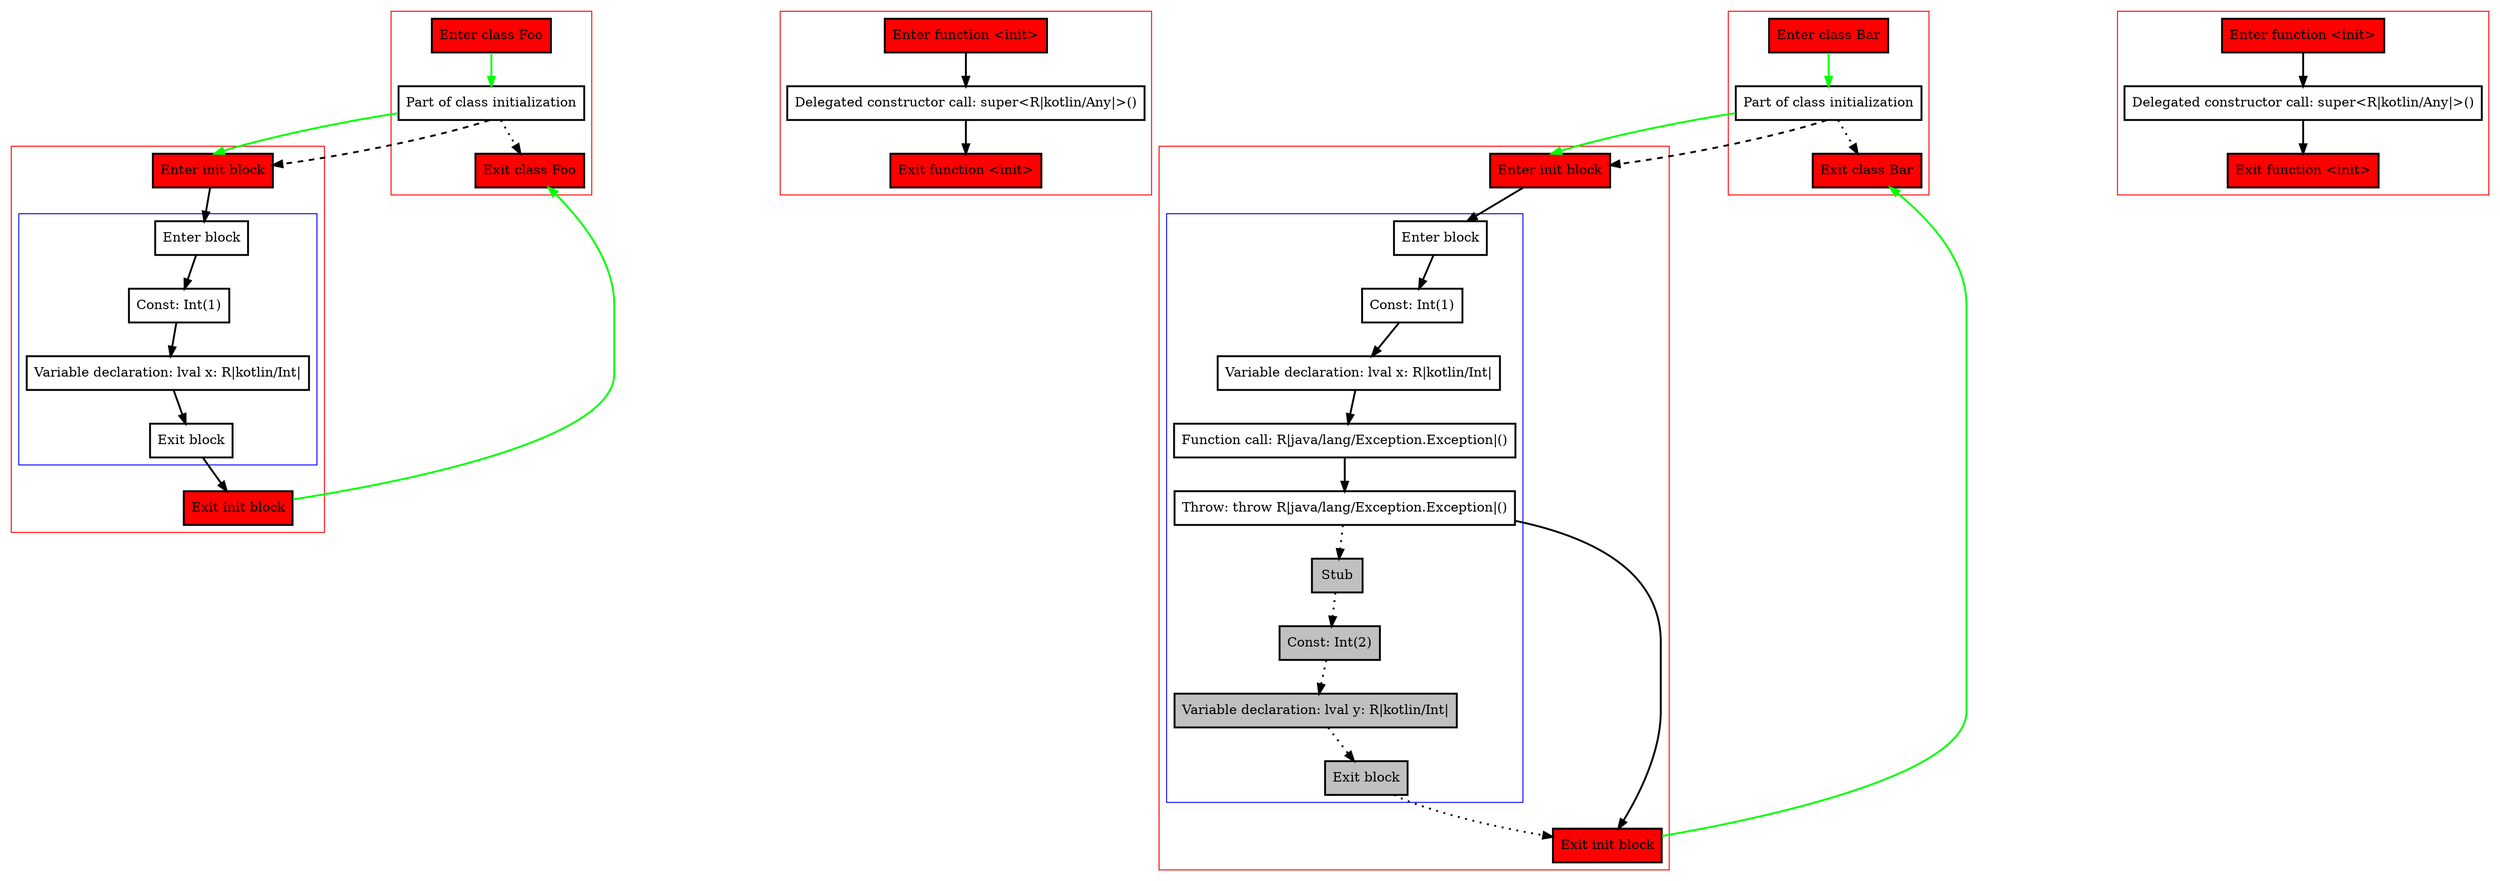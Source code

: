 digraph initBlock_kt {
    graph [nodesep=3]
    node [shape=box penwidth=2]
    edge [penwidth=2]

    subgraph cluster_0 {
        color=red
        0 [label="Enter class Foo" style="filled" fillcolor=red];
        1 [label="Part of class initialization"];
        2 [label="Exit class Foo" style="filled" fillcolor=red];
    }
    0 -> {1} [color=green];
    1 -> {2} [style=dotted];
    1 -> {6} [color=green];
    1 -> {6} [style=dashed];

    subgraph cluster_1 {
        color=red
        3 [label="Enter function <init>" style="filled" fillcolor=red];
        4 [label="Delegated constructor call: super<R|kotlin/Any|>()"];
        5 [label="Exit function <init>" style="filled" fillcolor=red];
    }
    3 -> {4};
    4 -> {5};

    subgraph cluster_2 {
        color=red
        6 [label="Enter init block" style="filled" fillcolor=red];
        subgraph cluster_3 {
            color=blue
            7 [label="Enter block"];
            8 [label="Const: Int(1)"];
            9 [label="Variable declaration: lval x: R|kotlin/Int|"];
            10 [label="Exit block"];
        }
        11 [label="Exit init block" style="filled" fillcolor=red];
    }
    6 -> {7};
    7 -> {8};
    8 -> {9};
    9 -> {10};
    10 -> {11};
    11 -> {2} [color=green];

    subgraph cluster_4 {
        color=red
        12 [label="Enter class Bar" style="filled" fillcolor=red];
        13 [label="Part of class initialization"];
        14 [label="Exit class Bar" style="filled" fillcolor=red];
    }
    12 -> {13} [color=green];
    13 -> {14} [style=dotted];
    13 -> {18} [color=green];
    13 -> {18} [style=dashed];

    subgraph cluster_5 {
        color=red
        15 [label="Enter function <init>" style="filled" fillcolor=red];
        16 [label="Delegated constructor call: super<R|kotlin/Any|>()"];
        17 [label="Exit function <init>" style="filled" fillcolor=red];
    }
    15 -> {16};
    16 -> {17};

    subgraph cluster_6 {
        color=red
        18 [label="Enter init block" style="filled" fillcolor=red];
        subgraph cluster_7 {
            color=blue
            19 [label="Enter block"];
            20 [label="Const: Int(1)"];
            21 [label="Variable declaration: lval x: R|kotlin/Int|"];
            22 [label="Function call: R|java/lang/Exception.Exception|()"];
            23 [label="Throw: throw R|java/lang/Exception.Exception|()"];
            24 [label="Stub" style="filled" fillcolor=gray];
            25 [label="Const: Int(2)" style="filled" fillcolor=gray];
            26 [label="Variable declaration: lval y: R|kotlin/Int|" style="filled" fillcolor=gray];
            27 [label="Exit block" style="filled" fillcolor=gray];
        }
        28 [label="Exit init block" style="filled" fillcolor=red];
    }
    18 -> {19};
    19 -> {20};
    20 -> {21};
    21 -> {22};
    22 -> {23};
    23 -> {28};
    23 -> {24} [style=dotted];
    24 -> {25} [style=dotted];
    25 -> {26} [style=dotted];
    26 -> {27} [style=dotted];
    27 -> {28} [style=dotted];
    28 -> {14} [color=green];

}
